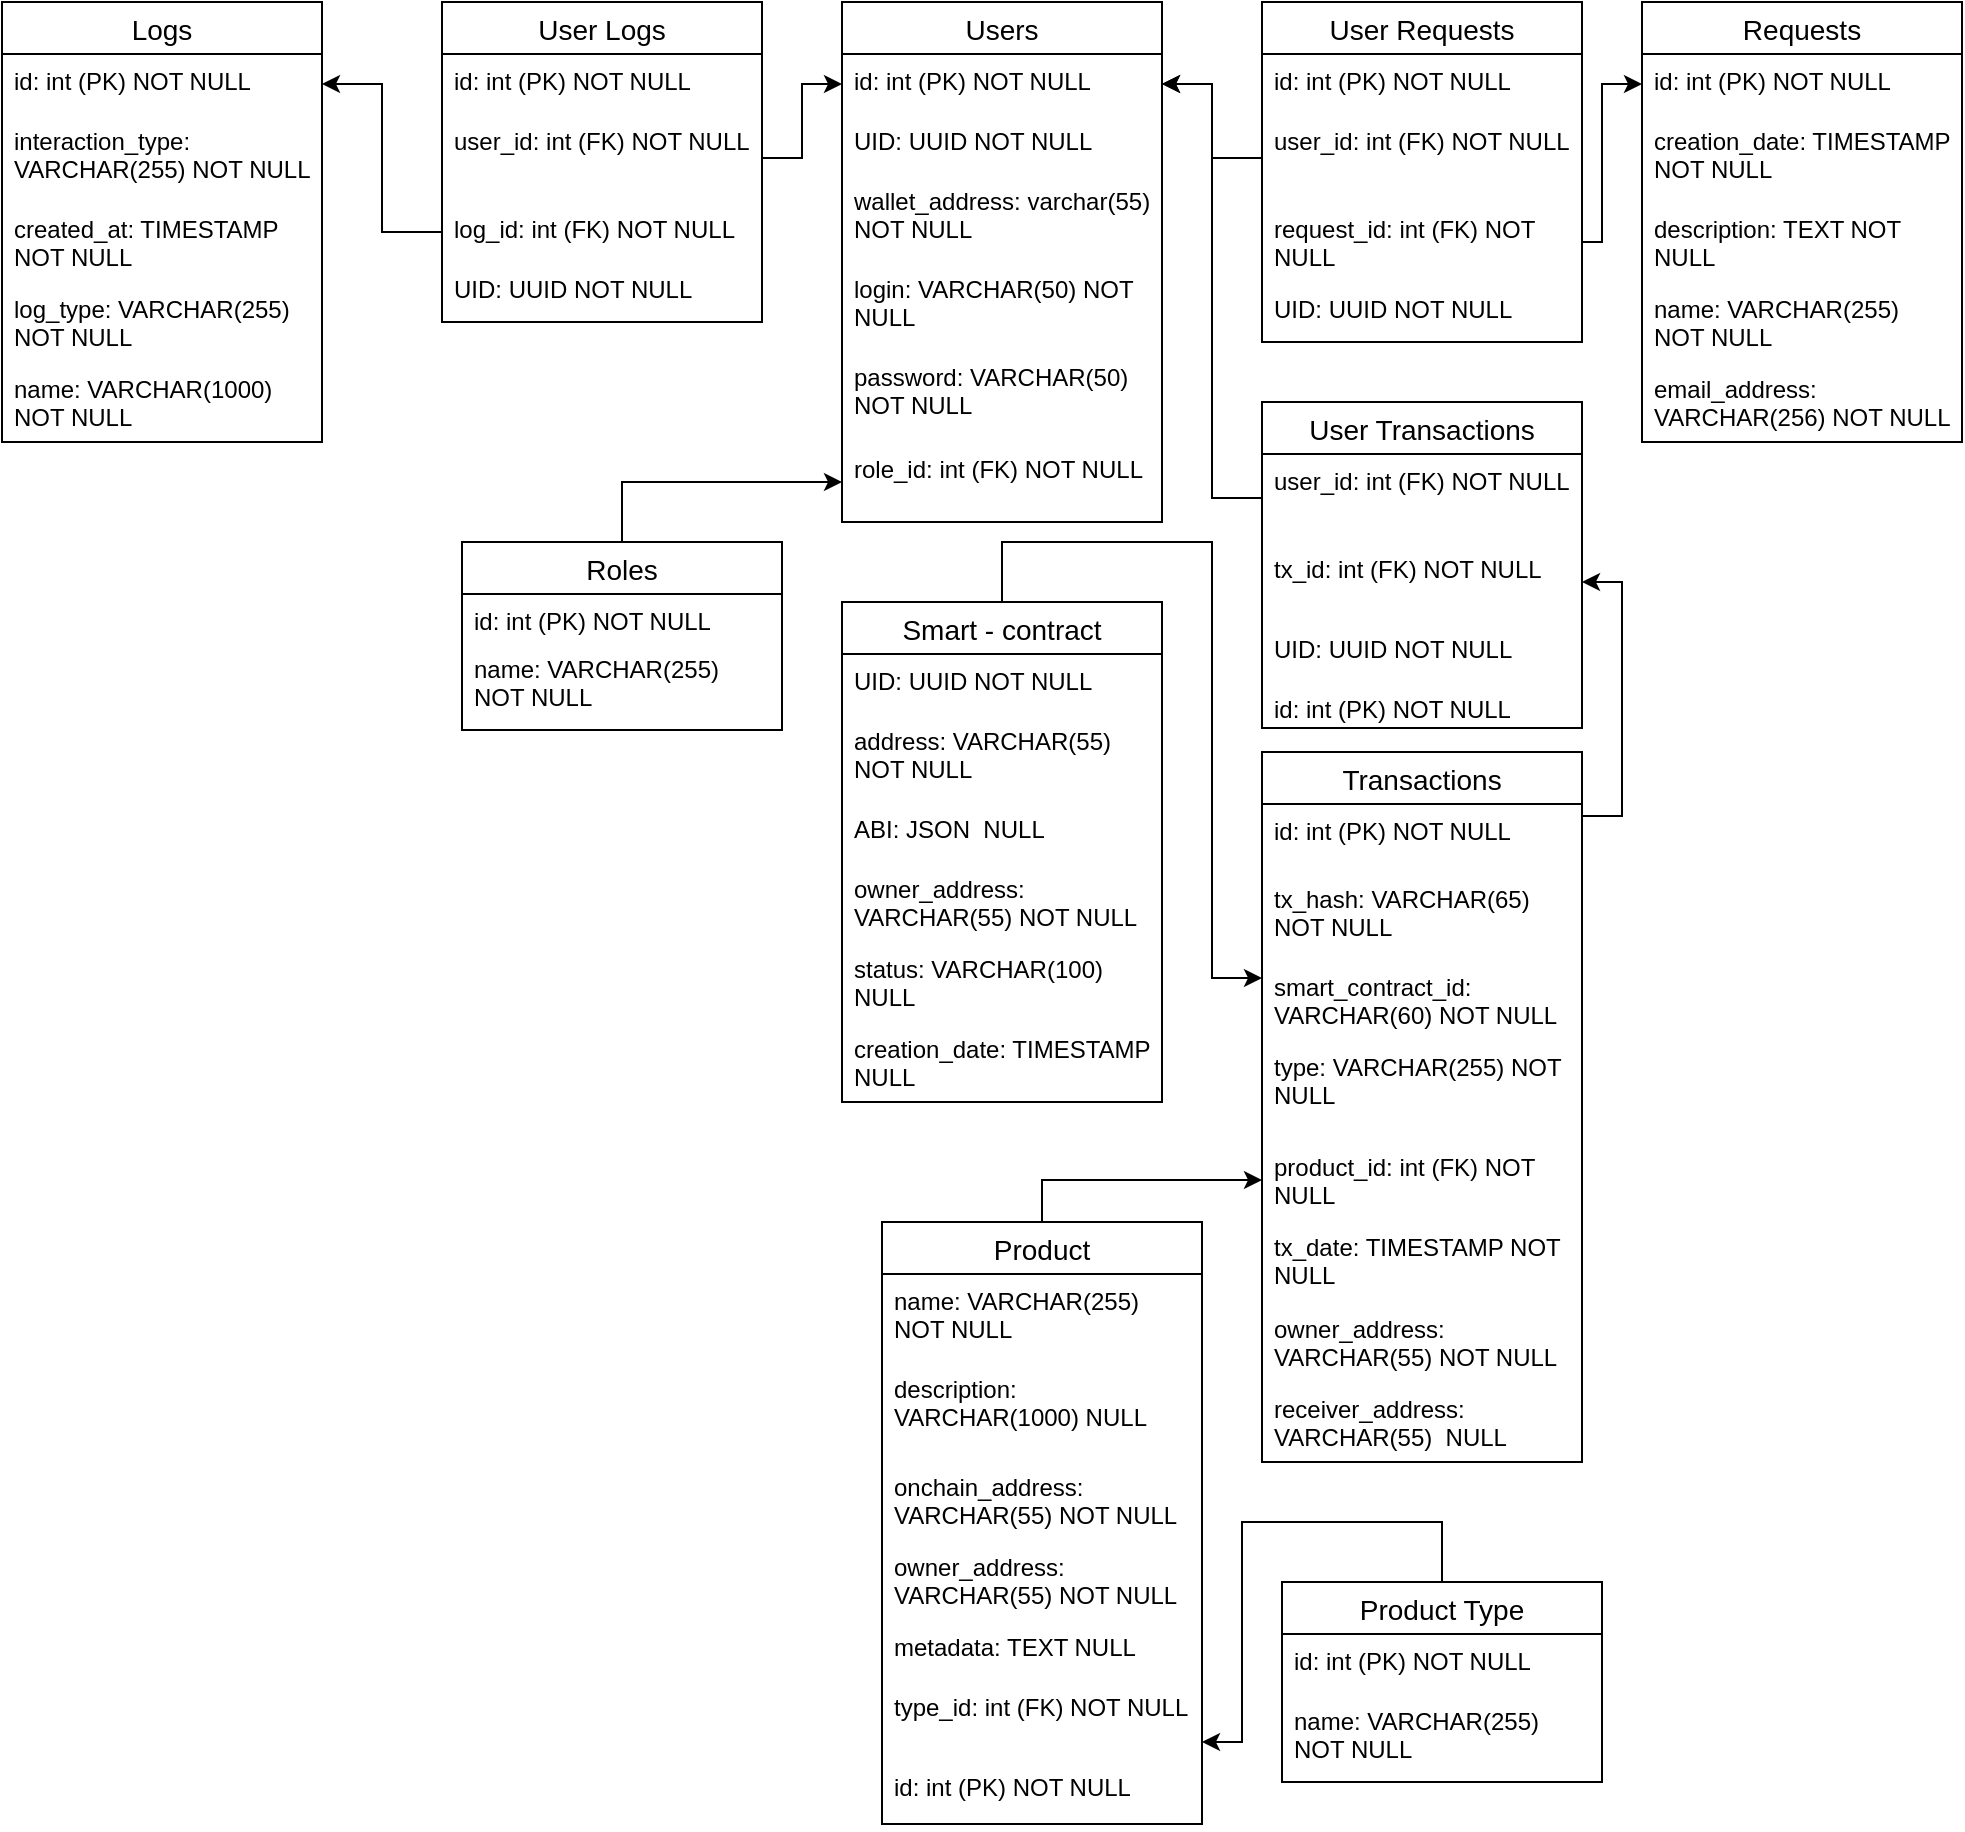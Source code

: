 <mxfile version="24.7.16">
  <diagram name="Page-1" id="ygvEJeif8jtYMkeodKxt">
    <mxGraphModel dx="1294" dy="735" grid="0" gridSize="10" guides="1" tooltips="1" connect="1" arrows="1" fold="1" page="1" pageScale="1" pageWidth="850" pageHeight="1100" math="0" shadow="0">
      <root>
        <mxCell id="0" />
        <mxCell id="1" parent="0" />
        <mxCell id="vk4hDPv6KdDmeWT89cOQ-1" value="Users" style="swimlane;fontStyle=0;childLayout=stackLayout;horizontal=1;startSize=26;horizontalStack=0;resizeParent=1;resizeParentMax=0;resizeLast=0;collapsible=1;marginBottom=0;align=center;fontSize=14;" parent="1" vertex="1">
          <mxGeometry x="290" y="20" width="160" height="260" as="geometry" />
        </mxCell>
        <mxCell id="vk4hDPv6KdDmeWT89cOQ-5" value="id: int (PK) NOT NULL" style="text;strokeColor=none;fillColor=none;spacingLeft=4;spacingRight=4;overflow=hidden;rotatable=0;points=[[0,0.5],[1,0.5]];portConstraint=eastwest;fontSize=12;whiteSpace=wrap;html=1;" parent="vk4hDPv6KdDmeWT89cOQ-1" vertex="1">
          <mxGeometry y="26" width="160" height="30" as="geometry" />
        </mxCell>
        <mxCell id="vk4hDPv6KdDmeWT89cOQ-7" value="UID: UUID NOT NULL" style="text;strokeColor=none;fillColor=none;spacingLeft=4;spacingRight=4;overflow=hidden;rotatable=0;points=[[0,0.5],[1,0.5]];portConstraint=eastwest;fontSize=12;whiteSpace=wrap;html=1;" parent="vk4hDPv6KdDmeWT89cOQ-1" vertex="1">
          <mxGeometry y="56" width="160" height="30" as="geometry" />
        </mxCell>
        <mxCell id="vk4hDPv6KdDmeWT89cOQ-8" value="wallet_address: varchar(55) NOT NULL" style="text;strokeColor=none;fillColor=none;spacingLeft=4;spacingRight=4;overflow=hidden;rotatable=0;points=[[0,0.5],[1,0.5]];portConstraint=eastwest;fontSize=12;whiteSpace=wrap;html=1;" parent="vk4hDPv6KdDmeWT89cOQ-1" vertex="1">
          <mxGeometry y="86" width="160" height="44" as="geometry" />
        </mxCell>
        <mxCell id="vk4hDPv6KdDmeWT89cOQ-2" value="login: VARCHAR(50) NOT NULL" style="text;strokeColor=none;fillColor=none;spacingLeft=4;spacingRight=4;overflow=hidden;rotatable=0;points=[[0,0.5],[1,0.5]];portConstraint=eastwest;fontSize=12;whiteSpace=wrap;html=1;" parent="vk4hDPv6KdDmeWT89cOQ-1" vertex="1">
          <mxGeometry y="130" width="160" height="44" as="geometry" />
        </mxCell>
        <mxCell id="vk4hDPv6KdDmeWT89cOQ-4" value="password: VARCHAR(50) NOT NULL" style="text;strokeColor=none;fillColor=none;spacingLeft=4;spacingRight=4;overflow=hidden;rotatable=0;points=[[0,0.5],[1,0.5]];portConstraint=eastwest;fontSize=12;whiteSpace=wrap;html=1;" parent="vk4hDPv6KdDmeWT89cOQ-1" vertex="1">
          <mxGeometry y="174" width="160" height="46" as="geometry" />
        </mxCell>
        <mxCell id="vk4hDPv6KdDmeWT89cOQ-61" value="role_id: int (FK) NOT NULL" style="text;strokeColor=none;fillColor=none;spacingLeft=4;spacingRight=4;overflow=hidden;rotatable=0;points=[[0,0.5],[1,0.5]];portConstraint=eastwest;fontSize=12;whiteSpace=wrap;html=1;" parent="vk4hDPv6KdDmeWT89cOQ-1" vertex="1">
          <mxGeometry y="220" width="160" height="40" as="geometry" />
        </mxCell>
        <mxCell id="vk4hDPv6KdDmeWT89cOQ-66" style="edgeStyle=orthogonalEdgeStyle;rounded=0;orthogonalLoop=1;jettySize=auto;html=1;" parent="1" source="vk4hDPv6KdDmeWT89cOQ-11" target="vk4hDPv6KdDmeWT89cOQ-61" edge="1">
          <mxGeometry relative="1" as="geometry" />
        </mxCell>
        <mxCell id="vk4hDPv6KdDmeWT89cOQ-11" value="Roles" style="swimlane;fontStyle=0;childLayout=stackLayout;horizontal=1;startSize=26;horizontalStack=0;resizeParent=1;resizeParentMax=0;resizeLast=0;collapsible=1;marginBottom=0;align=center;fontSize=14;" parent="1" vertex="1">
          <mxGeometry x="100" y="290" width="160" height="94" as="geometry" />
        </mxCell>
        <mxCell id="vk4hDPv6KdDmeWT89cOQ-12" value="id: int (PK) NOT NULL " style="text;strokeColor=none;fillColor=none;spacingLeft=4;spacingRight=4;overflow=hidden;rotatable=0;points=[[0,0.5],[1,0.5]];portConstraint=eastwest;fontSize=12;whiteSpace=wrap;html=1;" parent="vk4hDPv6KdDmeWT89cOQ-11" vertex="1">
          <mxGeometry y="26" width="160" height="24" as="geometry" />
        </mxCell>
        <mxCell id="vk4hDPv6KdDmeWT89cOQ-53" value="name: VARCHAR(255) NOT NULL" style="text;strokeColor=none;fillColor=none;spacingLeft=4;spacingRight=4;overflow=hidden;rotatable=0;points=[[0,0.5],[1,0.5]];portConstraint=eastwest;fontSize=12;whiteSpace=wrap;html=1;" parent="vk4hDPv6KdDmeWT89cOQ-11" vertex="1">
          <mxGeometry y="50" width="160" height="44" as="geometry" />
        </mxCell>
        <mxCell id="vk4hDPv6KdDmeWT89cOQ-14" value="Transactions" style="swimlane;fontStyle=0;childLayout=stackLayout;horizontal=1;startSize=26;horizontalStack=0;resizeParent=1;resizeParentMax=0;resizeLast=0;collapsible=1;marginBottom=0;align=center;fontSize=14;" parent="1" vertex="1">
          <mxGeometry x="500" y="395" width="160" height="355" as="geometry" />
        </mxCell>
        <mxCell id="vk4hDPv6KdDmeWT89cOQ-15" value="id: int (PK) NOT NULL" style="text;strokeColor=none;fillColor=none;spacingLeft=4;spacingRight=4;overflow=hidden;rotatable=0;points=[[0,0.5],[1,0.5]];portConstraint=eastwest;fontSize=12;whiteSpace=wrap;html=1;" parent="vk4hDPv6KdDmeWT89cOQ-14" vertex="1">
          <mxGeometry y="26" width="160" height="34" as="geometry" />
        </mxCell>
        <mxCell id="vk4hDPv6KdDmeWT89cOQ-89" value="tx_hash: VARCHAR(65) NOT NULL" style="text;strokeColor=none;fillColor=none;spacingLeft=4;spacingRight=4;overflow=hidden;rotatable=0;points=[[0,0.5],[1,0.5]];portConstraint=eastwest;fontSize=12;whiteSpace=wrap;html=1;" parent="vk4hDPv6KdDmeWT89cOQ-14" vertex="1">
          <mxGeometry y="60" width="160" height="44" as="geometry" />
        </mxCell>
        <mxCell id="vk4hDPv6KdDmeWT89cOQ-16" value="smart_contract_id: VARCHAR(60) NOT NULL" style="text;strokeColor=none;fillColor=none;spacingLeft=4;spacingRight=4;overflow=hidden;rotatable=0;points=[[0,0.5],[1,0.5]];portConstraint=eastwest;fontSize=12;whiteSpace=wrap;html=1;" parent="vk4hDPv6KdDmeWT89cOQ-14" vertex="1">
          <mxGeometry y="104" width="160" height="40" as="geometry" />
        </mxCell>
        <mxCell id="vk4hDPv6KdDmeWT89cOQ-17" value="type: VARCHAR(255) NOT NULL" style="text;strokeColor=none;fillColor=none;spacingLeft=4;spacingRight=4;overflow=hidden;rotatable=0;points=[[0,0.5],[1,0.5]];portConstraint=eastwest;fontSize=12;whiteSpace=wrap;html=1;" parent="vk4hDPv6KdDmeWT89cOQ-14" vertex="1">
          <mxGeometry y="144" width="160" height="50" as="geometry" />
        </mxCell>
        <mxCell id="vk4hDPv6KdDmeWT89cOQ-18" value="product_id: int (FK) NOT NULL" style="text;strokeColor=none;fillColor=none;spacingLeft=4;spacingRight=4;overflow=hidden;rotatable=0;points=[[0,0.5],[1,0.5]];portConstraint=eastwest;fontSize=12;whiteSpace=wrap;html=1;" parent="vk4hDPv6KdDmeWT89cOQ-14" vertex="1">
          <mxGeometry y="194" width="160" height="40" as="geometry" />
        </mxCell>
        <mxCell id="vk4hDPv6KdDmeWT89cOQ-19" value="tx_date: TIMESTAMP NOT NULL" style="text;strokeColor=none;fillColor=none;spacingLeft=4;spacingRight=4;overflow=hidden;rotatable=0;points=[[0,0.5],[1,0.5]];portConstraint=eastwest;fontSize=12;whiteSpace=wrap;html=1;" parent="vk4hDPv6KdDmeWT89cOQ-14" vertex="1">
          <mxGeometry y="234" width="160" height="41" as="geometry" />
        </mxCell>
        <mxCell id="vk4hDPv6KdDmeWT89cOQ-20" value="owner_address: VARCHAR(55) NOT NULL" style="text;strokeColor=none;fillColor=none;spacingLeft=4;spacingRight=4;overflow=hidden;rotatable=0;points=[[0,0.5],[1,0.5]];portConstraint=eastwest;fontSize=12;whiteSpace=wrap;html=1;" parent="vk4hDPv6KdDmeWT89cOQ-14" vertex="1">
          <mxGeometry y="275" width="160" height="40" as="geometry" />
        </mxCell>
        <mxCell id="vk4hDPv6KdDmeWT89cOQ-21" value="receiver_address: VARCHAR(55)&amp;nbsp; NULL" style="text;strokeColor=none;fillColor=none;spacingLeft=4;spacingRight=4;overflow=hidden;rotatable=0;points=[[0,0.5],[1,0.5]];portConstraint=eastwest;fontSize=12;whiteSpace=wrap;html=1;" parent="vk4hDPv6KdDmeWT89cOQ-14" vertex="1">
          <mxGeometry y="315" width="160" height="40" as="geometry" />
        </mxCell>
        <mxCell id="vk4hDPv6KdDmeWT89cOQ-102" style="edgeStyle=orthogonalEdgeStyle;rounded=0;orthogonalLoop=1;jettySize=auto;html=1;" parent="1" source="vk4hDPv6KdDmeWT89cOQ-23" target="vk4hDPv6KdDmeWT89cOQ-18" edge="1">
          <mxGeometry relative="1" as="geometry" />
        </mxCell>
        <mxCell id="vk4hDPv6KdDmeWT89cOQ-23" value="Product" style="swimlane;fontStyle=0;childLayout=stackLayout;horizontal=1;startSize=26;horizontalStack=0;resizeParent=1;resizeParentMax=0;resizeLast=0;collapsible=1;marginBottom=0;align=center;fontSize=14;" parent="1" vertex="1">
          <mxGeometry x="310" y="630" width="160" height="301" as="geometry" />
        </mxCell>
        <mxCell id="vk4hDPv6KdDmeWT89cOQ-25" value="name: VARCHAR(255) NOT NULL" style="text;strokeColor=none;fillColor=none;spacingLeft=4;spacingRight=4;overflow=hidden;rotatable=0;points=[[0,0.5],[1,0.5]];portConstraint=eastwest;fontSize=12;whiteSpace=wrap;html=1;" parent="vk4hDPv6KdDmeWT89cOQ-23" vertex="1">
          <mxGeometry y="26" width="160" height="44" as="geometry" />
        </mxCell>
        <mxCell id="vk4hDPv6KdDmeWT89cOQ-27" value="description: VARCHAR(1000) NULL" style="text;strokeColor=none;fillColor=none;spacingLeft=4;spacingRight=4;overflow=hidden;rotatable=0;points=[[0,0.5],[1,0.5]];portConstraint=eastwest;fontSize=12;whiteSpace=wrap;html=1;" parent="vk4hDPv6KdDmeWT89cOQ-23" vertex="1">
          <mxGeometry y="70" width="160" height="49" as="geometry" />
        </mxCell>
        <mxCell id="vk4hDPv6KdDmeWT89cOQ-28" value="onchain_address: VARCHAR(55) NOT NULL" style="text;strokeColor=none;fillColor=none;spacingLeft=4;spacingRight=4;overflow=hidden;rotatable=0;points=[[0,0.5],[1,0.5]];portConstraint=eastwest;fontSize=12;whiteSpace=wrap;html=1;" parent="vk4hDPv6KdDmeWT89cOQ-23" vertex="1">
          <mxGeometry y="119" width="160" height="40" as="geometry" />
        </mxCell>
        <mxCell id="vk4hDPv6KdDmeWT89cOQ-29" value="owner_address: VARCHAR(55) NOT NULL" style="text;strokeColor=none;fillColor=none;spacingLeft=4;spacingRight=4;overflow=hidden;rotatable=0;points=[[0,0.5],[1,0.5]];portConstraint=eastwest;fontSize=12;whiteSpace=wrap;html=1;" parent="vk4hDPv6KdDmeWT89cOQ-23" vertex="1">
          <mxGeometry y="159" width="160" height="40" as="geometry" />
        </mxCell>
        <mxCell id="vk4hDPv6KdDmeWT89cOQ-30" value="metadata: TEXT NULL" style="text;strokeColor=none;fillColor=none;spacingLeft=4;spacingRight=4;overflow=hidden;rotatable=0;points=[[0,0.5],[1,0.5]];portConstraint=eastwest;fontSize=12;whiteSpace=wrap;html=1;" parent="vk4hDPv6KdDmeWT89cOQ-23" vertex="1">
          <mxGeometry y="199" width="160" height="30" as="geometry" />
        </mxCell>
        <mxCell id="vk4hDPv6KdDmeWT89cOQ-26" value="type_id: int (FK) NOT NULL" style="text;strokeColor=none;fillColor=none;spacingLeft=4;spacingRight=4;overflow=hidden;rotatable=0;points=[[0,0.5],[1,0.5]];portConstraint=eastwest;fontSize=12;whiteSpace=wrap;html=1;" parent="vk4hDPv6KdDmeWT89cOQ-23" vertex="1">
          <mxGeometry y="229" width="160" height="40" as="geometry" />
        </mxCell>
        <mxCell id="1V5xZsHOr_TcBm8M5MlK-1" value="id: int (PK) NOT NULL" style="text;strokeColor=none;fillColor=none;spacingLeft=4;spacingRight=4;overflow=hidden;rotatable=0;points=[[0,0.5],[1,0.5]];portConstraint=eastwest;fontSize=12;whiteSpace=wrap;html=1;" parent="vk4hDPv6KdDmeWT89cOQ-23" vertex="1">
          <mxGeometry y="269" width="160" height="32" as="geometry" />
        </mxCell>
        <mxCell id="vk4hDPv6KdDmeWT89cOQ-105" style="edgeStyle=orthogonalEdgeStyle;rounded=0;orthogonalLoop=1;jettySize=auto;html=1;" parent="1" source="vk4hDPv6KdDmeWT89cOQ-32" target="vk4hDPv6KdDmeWT89cOQ-26" edge="1">
          <mxGeometry relative="1" as="geometry">
            <Array as="points">
              <mxPoint x="590" y="780" />
              <mxPoint x="490" y="780" />
              <mxPoint x="490" y="890" />
            </Array>
          </mxGeometry>
        </mxCell>
        <mxCell id="vk4hDPv6KdDmeWT89cOQ-32" value="Product Type" style="swimlane;fontStyle=0;childLayout=stackLayout;horizontal=1;startSize=26;horizontalStack=0;resizeParent=1;resizeParentMax=0;resizeLast=0;collapsible=1;marginBottom=0;align=center;fontSize=14;" parent="1" vertex="1">
          <mxGeometry x="510" y="810" width="160" height="100" as="geometry" />
        </mxCell>
        <mxCell id="vk4hDPv6KdDmeWT89cOQ-33" value="id: int (PK) NOT NULL" style="text;strokeColor=none;fillColor=none;spacingLeft=4;spacingRight=4;overflow=hidden;rotatable=0;points=[[0,0.5],[1,0.5]];portConstraint=eastwest;fontSize=12;whiteSpace=wrap;html=1;" parent="vk4hDPv6KdDmeWT89cOQ-32" vertex="1">
          <mxGeometry y="26" width="160" height="30" as="geometry" />
        </mxCell>
        <mxCell id="vk4hDPv6KdDmeWT89cOQ-55" value="name: VARCHAR(255) NOT NULL" style="text;strokeColor=none;fillColor=none;spacingLeft=4;spacingRight=4;overflow=hidden;rotatable=0;points=[[0,0.5],[1,0.5]];portConstraint=eastwest;fontSize=12;whiteSpace=wrap;html=1;" parent="vk4hDPv6KdDmeWT89cOQ-32" vertex="1">
          <mxGeometry y="56" width="160" height="44" as="geometry" />
        </mxCell>
        <mxCell id="vk4hDPv6KdDmeWT89cOQ-106" style="edgeStyle=orthogonalEdgeStyle;rounded=0;orthogonalLoop=1;jettySize=auto;html=1;" parent="1" source="vk4hDPv6KdDmeWT89cOQ-35" target="vk4hDPv6KdDmeWT89cOQ-16" edge="1">
          <mxGeometry relative="1" as="geometry">
            <Array as="points">
              <mxPoint x="370" y="290" />
              <mxPoint x="475" y="290" />
              <mxPoint x="475" y="508" />
            </Array>
          </mxGeometry>
        </mxCell>
        <mxCell id="vk4hDPv6KdDmeWT89cOQ-35" value="Smart - contract" style="swimlane;fontStyle=0;childLayout=stackLayout;horizontal=1;startSize=26;horizontalStack=0;resizeParent=1;resizeParentMax=0;resizeLast=0;collapsible=1;marginBottom=0;align=center;fontSize=14;" parent="1" vertex="1">
          <mxGeometry x="290" y="320" width="160" height="250" as="geometry" />
        </mxCell>
        <mxCell id="vk4hDPv6KdDmeWT89cOQ-36" value="UID: UUID NOT NULL" style="text;strokeColor=none;fillColor=none;spacingLeft=4;spacingRight=4;overflow=hidden;rotatable=0;points=[[0,0.5],[1,0.5]];portConstraint=eastwest;fontSize=12;whiteSpace=wrap;html=1;" parent="vk4hDPv6KdDmeWT89cOQ-35" vertex="1">
          <mxGeometry y="26" width="160" height="30" as="geometry" />
        </mxCell>
        <mxCell id="vk4hDPv6KdDmeWT89cOQ-37" value="address: VARCHAR(55) NOT NULL" style="text;strokeColor=none;fillColor=none;spacingLeft=4;spacingRight=4;overflow=hidden;rotatable=0;points=[[0,0.5],[1,0.5]];portConstraint=eastwest;fontSize=12;whiteSpace=wrap;html=1;" parent="vk4hDPv6KdDmeWT89cOQ-35" vertex="1">
          <mxGeometry y="56" width="160" height="44" as="geometry" />
        </mxCell>
        <mxCell id="vk4hDPv6KdDmeWT89cOQ-38" value="ABI: JSON&amp;nbsp; NULL" style="text;strokeColor=none;fillColor=none;spacingLeft=4;spacingRight=4;overflow=hidden;rotatable=0;points=[[0,0.5],[1,0.5]];portConstraint=eastwest;fontSize=12;whiteSpace=wrap;html=1;" parent="vk4hDPv6KdDmeWT89cOQ-35" vertex="1">
          <mxGeometry y="100" width="160" height="30" as="geometry" />
        </mxCell>
        <mxCell id="vk4hDPv6KdDmeWT89cOQ-39" value="owner_address: VARCHAR(55) NOT NULL" style="text;strokeColor=none;fillColor=none;spacingLeft=4;spacingRight=4;overflow=hidden;rotatable=0;points=[[0,0.5],[1,0.5]];portConstraint=eastwest;fontSize=12;whiteSpace=wrap;html=1;" parent="vk4hDPv6KdDmeWT89cOQ-35" vertex="1">
          <mxGeometry y="130" width="160" height="40" as="geometry" />
        </mxCell>
        <mxCell id="vk4hDPv6KdDmeWT89cOQ-40" value="status: VARCHAR(100) NULL" style="text;strokeColor=none;fillColor=none;spacingLeft=4;spacingRight=4;overflow=hidden;rotatable=0;points=[[0,0.5],[1,0.5]];portConstraint=eastwest;fontSize=12;whiteSpace=wrap;html=1;" parent="vk4hDPv6KdDmeWT89cOQ-35" vertex="1">
          <mxGeometry y="170" width="160" height="40" as="geometry" />
        </mxCell>
        <mxCell id="vk4hDPv6KdDmeWT89cOQ-41" value="creation_date: TIMESTAMP NULL" style="text;strokeColor=none;fillColor=none;spacingLeft=4;spacingRight=4;overflow=hidden;rotatable=0;points=[[0,0.5],[1,0.5]];portConstraint=eastwest;fontSize=12;whiteSpace=wrap;html=1;" parent="vk4hDPv6KdDmeWT89cOQ-35" vertex="1">
          <mxGeometry y="210" width="160" height="40" as="geometry" />
        </mxCell>
        <mxCell id="vk4hDPv6KdDmeWT89cOQ-43" value="Requests" style="swimlane;fontStyle=0;childLayout=stackLayout;horizontal=1;startSize=26;horizontalStack=0;resizeParent=1;resizeParentMax=0;resizeLast=0;collapsible=1;marginBottom=0;align=center;fontSize=14;" parent="1" vertex="1">
          <mxGeometry x="690" y="20" width="160" height="220" as="geometry" />
        </mxCell>
        <mxCell id="vk4hDPv6KdDmeWT89cOQ-44" value="id: int (PK) NOT NULL" style="text;strokeColor=none;fillColor=none;spacingLeft=4;spacingRight=4;overflow=hidden;rotatable=0;points=[[0,0.5],[1,0.5]];portConstraint=eastwest;fontSize=12;whiteSpace=wrap;html=1;" parent="vk4hDPv6KdDmeWT89cOQ-43" vertex="1">
          <mxGeometry y="26" width="160" height="30" as="geometry" />
        </mxCell>
        <mxCell id="vk4hDPv6KdDmeWT89cOQ-45" value="creation_date: TIMESTAMP NOT NULL" style="text;strokeColor=none;fillColor=none;spacingLeft=4;spacingRight=4;overflow=hidden;rotatable=0;points=[[0,0.5],[1,0.5]];portConstraint=eastwest;fontSize=12;whiteSpace=wrap;html=1;" parent="vk4hDPv6KdDmeWT89cOQ-43" vertex="1">
          <mxGeometry y="56" width="160" height="44" as="geometry" />
        </mxCell>
        <mxCell id="vk4hDPv6KdDmeWT89cOQ-46" value="description: TEXT NOT NULL" style="text;strokeColor=none;fillColor=none;spacingLeft=4;spacingRight=4;overflow=hidden;rotatable=0;points=[[0,0.5],[1,0.5]];portConstraint=eastwest;fontSize=12;whiteSpace=wrap;html=1;" parent="vk4hDPv6KdDmeWT89cOQ-43" vertex="1">
          <mxGeometry y="100" width="160" height="40" as="geometry" />
        </mxCell>
        <mxCell id="vk4hDPv6KdDmeWT89cOQ-54" value="name: VARCHAR(255) NOT NULL" style="text;strokeColor=none;fillColor=none;spacingLeft=4;spacingRight=4;overflow=hidden;rotatable=0;points=[[0,0.5],[1,0.5]];portConstraint=eastwest;fontSize=12;whiteSpace=wrap;html=1;" parent="vk4hDPv6KdDmeWT89cOQ-43" vertex="1">
          <mxGeometry y="140" width="160" height="40" as="geometry" />
        </mxCell>
        <mxCell id="vk4hDPv6KdDmeWT89cOQ-81" value="email_address: VARCHAR(256) NOT NULL" style="text;strokeColor=none;fillColor=none;spacingLeft=4;spacingRight=4;overflow=hidden;rotatable=0;points=[[0,0.5],[1,0.5]];portConstraint=eastwest;fontSize=12;whiteSpace=wrap;html=1;" parent="vk4hDPv6KdDmeWT89cOQ-43" vertex="1">
          <mxGeometry y="180" width="160" height="40" as="geometry" />
        </mxCell>
        <mxCell id="vk4hDPv6KdDmeWT89cOQ-47" value="Logs" style="swimlane;fontStyle=0;childLayout=stackLayout;horizontal=1;startSize=26;horizontalStack=0;resizeParent=1;resizeParentMax=0;resizeLast=0;collapsible=1;marginBottom=0;align=center;fontSize=14;" parent="1" vertex="1">
          <mxGeometry x="-130" y="20" width="160" height="220" as="geometry" />
        </mxCell>
        <mxCell id="vk4hDPv6KdDmeWT89cOQ-48" value="id: int (PK) NOT NULL" style="text;strokeColor=none;fillColor=none;spacingLeft=4;spacingRight=4;overflow=hidden;rotatable=0;points=[[0,0.5],[1,0.5]];portConstraint=eastwest;fontSize=12;whiteSpace=wrap;html=1;" parent="vk4hDPv6KdDmeWT89cOQ-47" vertex="1">
          <mxGeometry y="26" width="160" height="30" as="geometry" />
        </mxCell>
        <mxCell id="vk4hDPv6KdDmeWT89cOQ-49" value="interaction_type: VARCHAR(255) NOT NULL" style="text;strokeColor=none;fillColor=none;spacingLeft=4;spacingRight=4;overflow=hidden;rotatable=0;points=[[0,0.5],[1,0.5]];portConstraint=eastwest;fontSize=12;whiteSpace=wrap;html=1;" parent="vk4hDPv6KdDmeWT89cOQ-47" vertex="1">
          <mxGeometry y="56" width="160" height="44" as="geometry" />
        </mxCell>
        <mxCell id="vk4hDPv6KdDmeWT89cOQ-50" value="created_at: TIMESTAMP NOT NULL" style="text;strokeColor=none;fillColor=none;spacingLeft=4;spacingRight=4;overflow=hidden;rotatable=0;points=[[0,0.5],[1,0.5]];portConstraint=eastwest;fontSize=12;whiteSpace=wrap;html=1;" parent="vk4hDPv6KdDmeWT89cOQ-47" vertex="1">
          <mxGeometry y="100" width="160" height="40" as="geometry" />
        </mxCell>
        <mxCell id="vk4hDPv6KdDmeWT89cOQ-51" value="log_type: VARCHAR(255) NOT NULL" style="text;strokeColor=none;fillColor=none;spacingLeft=4;spacingRight=4;overflow=hidden;rotatable=0;points=[[0,0.5],[1,0.5]];portConstraint=eastwest;fontSize=12;whiteSpace=wrap;html=1;" parent="vk4hDPv6KdDmeWT89cOQ-47" vertex="1">
          <mxGeometry y="140" width="160" height="40" as="geometry" />
        </mxCell>
        <mxCell id="vk4hDPv6KdDmeWT89cOQ-57" value="name: VARCHAR(1000) NOT NULL" style="text;strokeColor=none;fillColor=none;spacingLeft=4;spacingRight=4;overflow=hidden;rotatable=0;points=[[0,0.5],[1,0.5]];portConstraint=eastwest;fontSize=12;whiteSpace=wrap;html=1;" parent="vk4hDPv6KdDmeWT89cOQ-47" vertex="1">
          <mxGeometry y="180" width="160" height="40" as="geometry" />
        </mxCell>
        <mxCell id="vk4hDPv6KdDmeWT89cOQ-68" value="User Logs" style="swimlane;fontStyle=0;childLayout=stackLayout;horizontal=1;startSize=26;horizontalStack=0;resizeParent=1;resizeParentMax=0;resizeLast=0;collapsible=1;marginBottom=0;align=center;fontSize=14;" parent="1" vertex="1">
          <mxGeometry x="90" y="20" width="160" height="160" as="geometry" />
        </mxCell>
        <mxCell id="vk4hDPv6KdDmeWT89cOQ-69" value="id: int (PK) NOT NULL" style="text;strokeColor=none;fillColor=none;spacingLeft=4;spacingRight=4;overflow=hidden;rotatable=0;points=[[0,0.5],[1,0.5]];portConstraint=eastwest;fontSize=12;whiteSpace=wrap;html=1;" parent="vk4hDPv6KdDmeWT89cOQ-68" vertex="1">
          <mxGeometry y="26" width="160" height="30" as="geometry" />
        </mxCell>
        <mxCell id="vk4hDPv6KdDmeWT89cOQ-70" value="user_id: int (FK) NOT NULL" style="text;strokeColor=none;fillColor=none;spacingLeft=4;spacingRight=4;overflow=hidden;rotatable=0;points=[[0,0.5],[1,0.5]];portConstraint=eastwest;fontSize=12;whiteSpace=wrap;html=1;" parent="vk4hDPv6KdDmeWT89cOQ-68" vertex="1">
          <mxGeometry y="56" width="160" height="44" as="geometry" />
        </mxCell>
        <mxCell id="vk4hDPv6KdDmeWT89cOQ-71" value="log_id: int (FK) NOT NULL" style="text;strokeColor=none;fillColor=none;spacingLeft=4;spacingRight=4;overflow=hidden;rotatable=0;points=[[0,0.5],[1,0.5]];portConstraint=eastwest;fontSize=12;whiteSpace=wrap;html=1;" parent="vk4hDPv6KdDmeWT89cOQ-68" vertex="1">
          <mxGeometry y="100" width="160" height="30" as="geometry" />
        </mxCell>
        <mxCell id="vk4hDPv6KdDmeWT89cOQ-75" value="UID: UUID NOT NULL" style="text;strokeColor=none;fillColor=none;spacingLeft=4;spacingRight=4;overflow=hidden;rotatable=0;points=[[0,0.5],[1,0.5]];portConstraint=eastwest;fontSize=12;whiteSpace=wrap;html=1;" parent="vk4hDPv6KdDmeWT89cOQ-68" vertex="1">
          <mxGeometry y="130" width="160" height="30" as="geometry" />
        </mxCell>
        <mxCell id="vk4hDPv6KdDmeWT89cOQ-73" style="edgeStyle=orthogonalEdgeStyle;rounded=0;orthogonalLoop=1;jettySize=auto;html=1;" parent="1" source="vk4hDPv6KdDmeWT89cOQ-70" target="vk4hDPv6KdDmeWT89cOQ-5" edge="1">
          <mxGeometry relative="1" as="geometry" />
        </mxCell>
        <mxCell id="vk4hDPv6KdDmeWT89cOQ-74" style="edgeStyle=orthogonalEdgeStyle;rounded=0;orthogonalLoop=1;jettySize=auto;html=1;" parent="1" source="vk4hDPv6KdDmeWT89cOQ-71" target="vk4hDPv6KdDmeWT89cOQ-48" edge="1">
          <mxGeometry relative="1" as="geometry" />
        </mxCell>
        <mxCell id="vk4hDPv6KdDmeWT89cOQ-76" value="User Requests" style="swimlane;fontStyle=0;childLayout=stackLayout;horizontal=1;startSize=26;horizontalStack=0;resizeParent=1;resizeParentMax=0;resizeLast=0;collapsible=1;marginBottom=0;align=center;fontSize=14;" parent="1" vertex="1">
          <mxGeometry x="500" y="20" width="160" height="170" as="geometry" />
        </mxCell>
        <mxCell id="vk4hDPv6KdDmeWT89cOQ-77" value="id: int (PK) NOT NULL" style="text;strokeColor=none;fillColor=none;spacingLeft=4;spacingRight=4;overflow=hidden;rotatable=0;points=[[0,0.5],[1,0.5]];portConstraint=eastwest;fontSize=12;whiteSpace=wrap;html=1;" parent="vk4hDPv6KdDmeWT89cOQ-76" vertex="1">
          <mxGeometry y="26" width="160" height="30" as="geometry" />
        </mxCell>
        <mxCell id="vk4hDPv6KdDmeWT89cOQ-78" value="user_id: int (FK) NOT NULL" style="text;strokeColor=none;fillColor=none;spacingLeft=4;spacingRight=4;overflow=hidden;rotatable=0;points=[[0,0.5],[1,0.5]];portConstraint=eastwest;fontSize=12;whiteSpace=wrap;html=1;" parent="vk4hDPv6KdDmeWT89cOQ-76" vertex="1">
          <mxGeometry y="56" width="160" height="44" as="geometry" />
        </mxCell>
        <mxCell id="vk4hDPv6KdDmeWT89cOQ-79" value="request_id: int (FK) NOT NULL" style="text;strokeColor=none;fillColor=none;spacingLeft=4;spacingRight=4;overflow=hidden;rotatable=0;points=[[0,0.5],[1,0.5]];portConstraint=eastwest;fontSize=12;whiteSpace=wrap;html=1;" parent="vk4hDPv6KdDmeWT89cOQ-76" vertex="1">
          <mxGeometry y="100" width="160" height="40" as="geometry" />
        </mxCell>
        <mxCell id="vk4hDPv6KdDmeWT89cOQ-80" value="UID: UUID NOT NULL" style="text;strokeColor=none;fillColor=none;spacingLeft=4;spacingRight=4;overflow=hidden;rotatable=0;points=[[0,0.5],[1,0.5]];portConstraint=eastwest;fontSize=12;whiteSpace=wrap;html=1;" parent="vk4hDPv6KdDmeWT89cOQ-76" vertex="1">
          <mxGeometry y="140" width="160" height="30" as="geometry" />
        </mxCell>
        <mxCell id="vk4hDPv6KdDmeWT89cOQ-82" style="edgeStyle=orthogonalEdgeStyle;rounded=0;orthogonalLoop=1;jettySize=auto;html=1;" parent="1" source="vk4hDPv6KdDmeWT89cOQ-78" target="vk4hDPv6KdDmeWT89cOQ-5" edge="1">
          <mxGeometry relative="1" as="geometry" />
        </mxCell>
        <mxCell id="vk4hDPv6KdDmeWT89cOQ-83" style="edgeStyle=orthogonalEdgeStyle;rounded=0;orthogonalLoop=1;jettySize=auto;html=1;" parent="1" source="vk4hDPv6KdDmeWT89cOQ-79" target="vk4hDPv6KdDmeWT89cOQ-44" edge="1">
          <mxGeometry relative="1" as="geometry">
            <Array as="points">
              <mxPoint x="670" y="140" />
              <mxPoint x="670" y="61" />
            </Array>
          </mxGeometry>
        </mxCell>
        <mxCell id="vk4hDPv6KdDmeWT89cOQ-95" value="User Transactions" style="swimlane;fontStyle=0;childLayout=stackLayout;horizontal=1;startSize=26;horizontalStack=0;resizeParent=1;resizeParentMax=0;resizeLast=0;collapsible=1;marginBottom=0;align=center;fontSize=14;" parent="1" vertex="1">
          <mxGeometry x="500" y="220" width="160" height="163" as="geometry" />
        </mxCell>
        <mxCell id="vk4hDPv6KdDmeWT89cOQ-96" value="user_id: int (FK) NOT NULL" style="text;strokeColor=none;fillColor=none;spacingLeft=4;spacingRight=4;overflow=hidden;rotatable=0;points=[[0,0.5],[1,0.5]];portConstraint=eastwest;fontSize=12;whiteSpace=wrap;html=1;" parent="vk4hDPv6KdDmeWT89cOQ-95" vertex="1">
          <mxGeometry y="26" width="160" height="44" as="geometry" />
        </mxCell>
        <mxCell id="vk4hDPv6KdDmeWT89cOQ-97" value="tx_id: int (FK) NOT NULL" style="text;strokeColor=none;fillColor=none;spacingLeft=4;spacingRight=4;overflow=hidden;rotatable=0;points=[[0,0.5],[1,0.5]];portConstraint=eastwest;fontSize=12;whiteSpace=wrap;html=1;" parent="vk4hDPv6KdDmeWT89cOQ-95" vertex="1">
          <mxGeometry y="70" width="160" height="40" as="geometry" />
        </mxCell>
        <mxCell id="vk4hDPv6KdDmeWT89cOQ-98" value="UID: UUID NOT NULL" style="text;strokeColor=none;fillColor=none;spacingLeft=4;spacingRight=4;overflow=hidden;rotatable=0;points=[[0,0.5],[1,0.5]];portConstraint=eastwest;fontSize=12;whiteSpace=wrap;html=1;" parent="vk4hDPv6KdDmeWT89cOQ-95" vertex="1">
          <mxGeometry y="110" width="160" height="30" as="geometry" />
        </mxCell>
        <mxCell id="w98Qv0mU3PLyvpsOS6Tp-2" value="id: int (PK) NOT NULL" style="text;strokeColor=none;fillColor=none;spacingLeft=4;spacingRight=4;overflow=hidden;rotatable=0;points=[[0,0.5],[1,0.5]];portConstraint=eastwest;fontSize=12;whiteSpace=wrap;html=1;" vertex="1" parent="vk4hDPv6KdDmeWT89cOQ-95">
          <mxGeometry y="140" width="160" height="23" as="geometry" />
        </mxCell>
        <mxCell id="vk4hDPv6KdDmeWT89cOQ-100" style="edgeStyle=orthogonalEdgeStyle;rounded=0;orthogonalLoop=1;jettySize=auto;html=1;entryX=1;entryY=0.5;entryDx=0;entryDy=0;" parent="1" source="vk4hDPv6KdDmeWT89cOQ-96" target="vk4hDPv6KdDmeWT89cOQ-5" edge="1">
          <mxGeometry relative="1" as="geometry" />
        </mxCell>
        <mxCell id="vk4hDPv6KdDmeWT89cOQ-107" style="edgeStyle=orthogonalEdgeStyle;rounded=0;orthogonalLoop=1;jettySize=auto;html=1;entryX=1;entryY=0.5;entryDx=0;entryDy=0;" parent="1" source="vk4hDPv6KdDmeWT89cOQ-15" target="vk4hDPv6KdDmeWT89cOQ-97" edge="1">
          <mxGeometry relative="1" as="geometry">
            <Array as="points">
              <mxPoint x="680" y="427" />
              <mxPoint x="680" y="310" />
            </Array>
          </mxGeometry>
        </mxCell>
      </root>
    </mxGraphModel>
  </diagram>
</mxfile>
